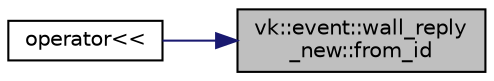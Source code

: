 digraph "vk::event::wall_reply_new::from_id"
{
 // LATEX_PDF_SIZE
  edge [fontname="Helvetica",fontsize="10",labelfontname="Helvetica",labelfontsize="10"];
  node [fontname="Helvetica",fontsize="10",shape=record];
  rankdir="RL";
  Node1 [label="vk::event::wall_reply\l_new::from_id",height=0.2,width=0.4,color="black", fillcolor="grey75", style="filled", fontcolor="black",tooltip=" "];
  Node1 -> Node2 [dir="back",color="midnightblue",fontsize="10",style="solid",fontname="Helvetica"];
  Node2 [label="operator\<\<",height=0.2,width=0.4,color="black", fillcolor="white", style="filled",URL="$wall__reply__new_8hpp.html#a1813a9a51eb9a39ac67cebc455664215",tooltip=" "];
}
